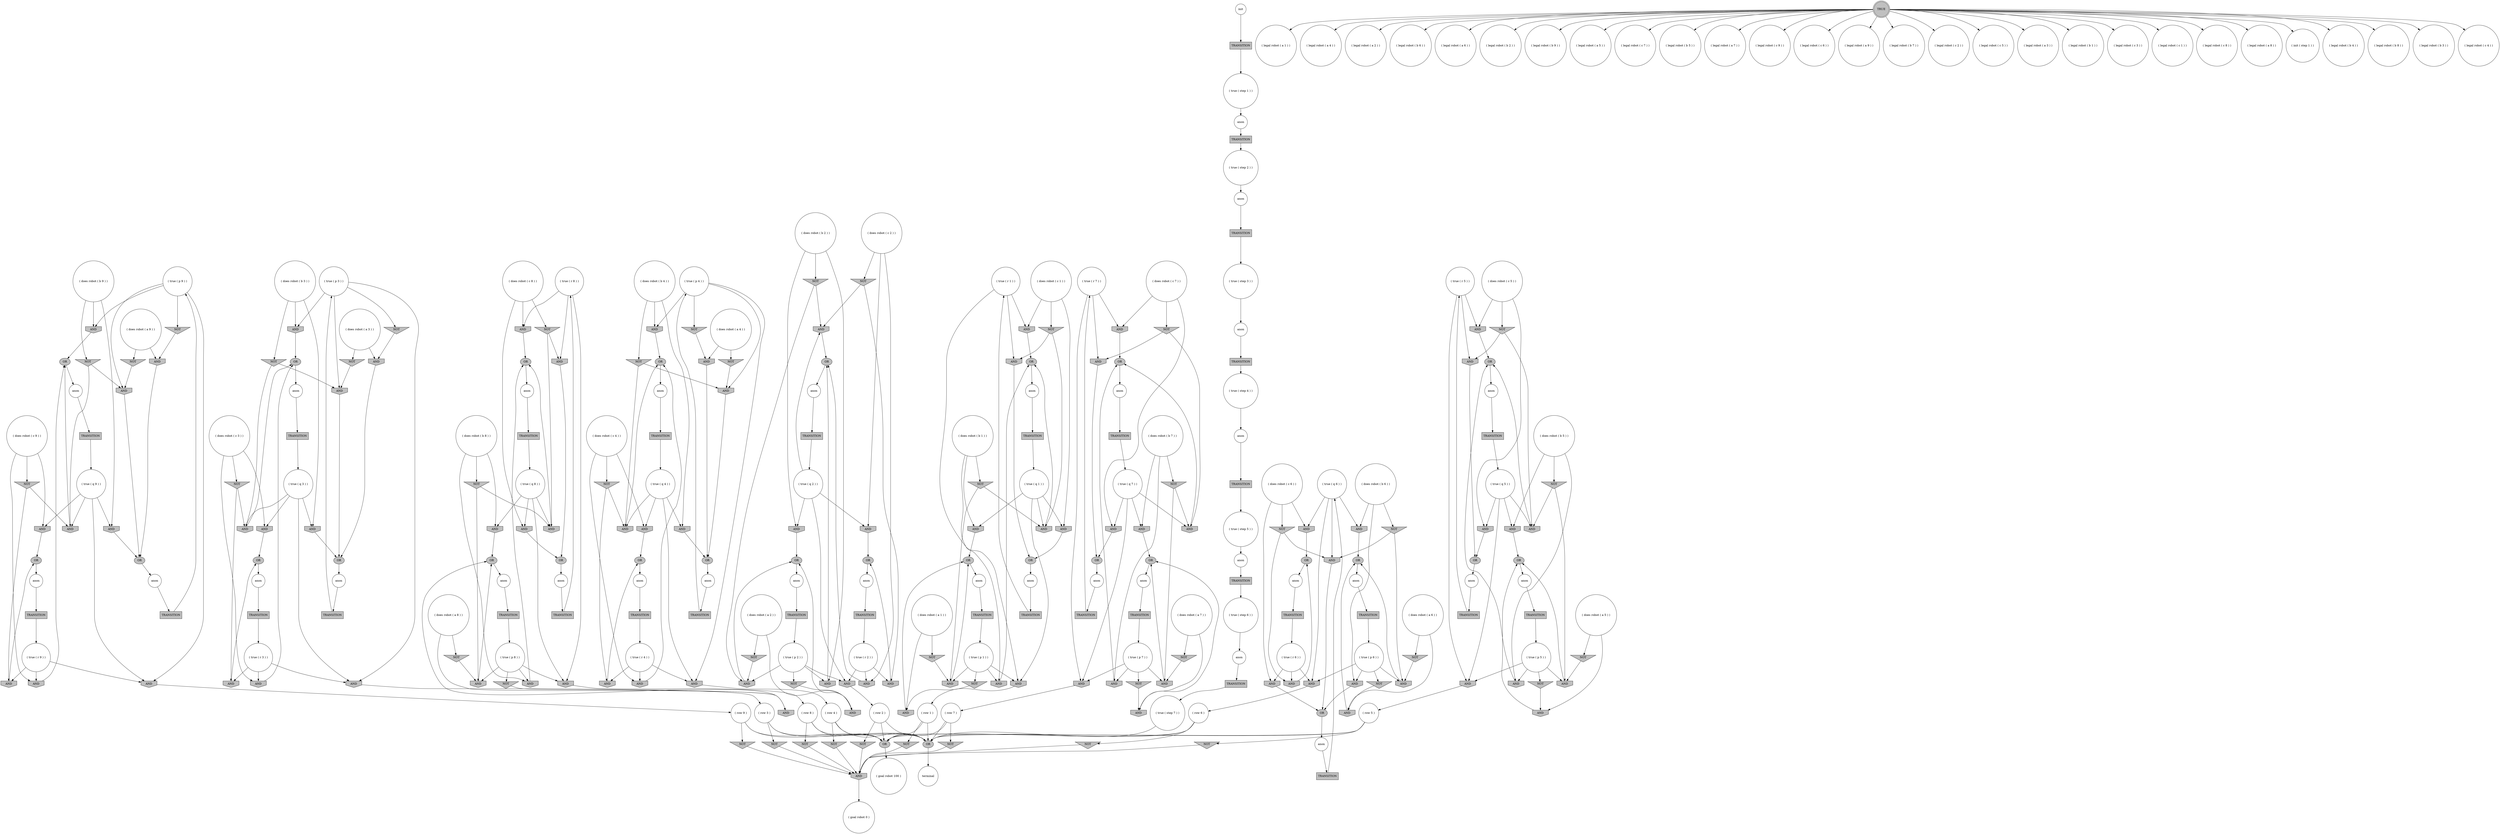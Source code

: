 digraph propNet
{
	"@62a23d38"[shape=invtriangle, style= filled, fillcolor=grey, label="NOT"]; "@62a23d38"->"@9615a1f"; "@62a23d38"->"@36db4bcf"; 
	"@3520e750"[shape=invhouse, style= filled, fillcolor=grey, label="AND"]; "@3520e750"->"@6d9dd520"; 
	"@b412c18"[shape=invtriangle, style= filled, fillcolor=grey, label="NOT"]; "@b412c18"->"@2eced18"; "@b412c18"->"@63b5e16d"; 
	"@24c98b07"[shape=circle, style= filled, fillcolor=white, label="( does robot ( a 1 ) )"]; "@24c98b07"->"@4a6a00ca"; "@24c98b07"->"@69066caf"; 
	"@69066caf"[shape=invhouse, style= filled, fillcolor=grey, label="AND"]; "@69066caf"->"@54fe0ce1"; 
	"@c971d55"[shape=circle, style= filled, fillcolor=white, label="( row 6 )"]; "@c971d55"->"@77a477b7"; "@c971d55"->"@17cb0a16"; "@c971d55"->"@4aa0b07b"; 
	"@3c9076d"[shape=circle, style= filled, fillcolor=white, label="( row 2 )"]; "@3c9076d"->"@7f21c5df"; "@3c9076d"->"@77a477b7"; "@3c9076d"->"@4aa0b07b"; 
	"@592fa617"[shape=invtriangle, style= filled, fillcolor=grey, label="NOT"]; "@592fa617"->"@47415dbf"; "@592fa617"->"@63dd8136"; 
	"@76a40575"[shape=box, style= filled, fillcolor=grey, label="TRANSITION"]; "@76a40575"->"@3a6d8d73"; 
	"@63dd8136"[shape=invhouse, style= filled, fillcolor=grey, label="AND"]; "@63dd8136"->"@15128ee5"; 
	"@124ef122"[shape=circle, style= filled, fillcolor=white, label="( does robot ( a 6 ) )"]; "@124ef122"->"@754340bb"; "@124ef122"->"@22a7fdef"; 
	"@5c3eeab3"[shape=invhouse, style= filled, fillcolor=grey, label="AND"]; "@5c3eeab3"->"@327800e9"; 
	"@154ab8e4"[shape=circle, style= filled, fillcolor=white, label="( true ( step 7 ) )"]; "@154ab8e4"->"@4aa0b07b"; 
	"@2f327c02"[shape=ellipse, style= filled, fillcolor=grey, label="OR"]; "@2f327c02"->"@1b6b7f83"; 
	"@4263f6ea"[shape=circle, style= filled, fillcolor=white, label="( true ( r 8 ) )"]; "@4263f6ea"->"@13bc6ed3"; "@4263f6ea"->"@2e807f85"; "@4263f6ea"->"@6bc839a"; 
	"@5636bc0a"[shape=circle, style= filled, fillcolor=white, label="anon"]; "@5636bc0a"->"@5f0ee5b8"; 
	"@5fbd7d0e"[shape=circle, style= filled, fillcolor=white, label="anon"]; "@5fbd7d0e"->"@4b0bc3c9"; 
	"@2013b9fb"[shape=invhouse, style= filled, fillcolor=grey, label="AND"]; "@2013b9fb"->"@2f327c02"; 
	"@6411c21b"[shape=invtriangle, style= filled, fillcolor=grey, label="NOT"]; "@6411c21b"->"@49deadf0"; "@6411c21b"->"@3dffb2eb"; 
	"@33d232d1"[shape=circle, style= filled, fillcolor=white, label="( legal robot ( a 1 ) )"]; 
	"@64fb7efa"[shape=box, style= filled, fillcolor=grey, label="TRANSITION"]; "@64fb7efa"->"@487f6155"; 
	"@64fde8da"[shape=circle, style= filled, fillcolor=white, label="( legal robot ( a 4 ) )"]; 
	"@2aa96fd2"[shape=invtriangle, style= filled, fillcolor=grey, label="NOT"]; "@2aa96fd2"->"@59ec59df"; 
	"@1e82b865"[shape=invhouse, style= filled, fillcolor=grey, label="AND"]; "@1e82b865"->"@7ecdc97b"; 
	"@7162e79c"[shape=box, style= filled, fillcolor=grey, label="TRANSITION"]; "@7162e79c"->"@5736ab79"; 
	"@17609872"[shape=ellipse, style= filled, fillcolor=grey, label="OR"]; "@17609872"->"@46b8705b"; 
	"@3761f888"[shape=circle, style= filled, fillcolor=white, label="( true ( q 8 ) )"]; "@3761f888"->"@53c7378f"; "@3761f888"->"@2e807f85"; "@3761f888"->"@47ca3f82"; "@3761f888"->"@334021a9"; 
	"@22cf71b7"[shape=box, style= filled, fillcolor=grey, label="TRANSITION"]; "@22cf71b7"->"@def577d"; 
	"@3953c9c7"[shape=ellipse, style= filled, fillcolor=grey, label="OR"]; "@3953c9c7"->"@2be44538"; 
	"@2d8eef25"[shape=invhouse, style= filled, fillcolor=grey, label="AND"]; "@2d8eef25"->"@16fdf48d"; 
	"@62bc184"[shape=invhouse, style= filled, fillcolor=grey, label="AND"]; "@62bc184"->"@c971d55"; 
	"@1483ce25"[shape=invtriangle, style= filled, fillcolor=grey, label="NOT"]; "@1483ce25"->"@5952e9a8"; 
	"@7ecdc97b"[shape=ellipse, style= filled, fillcolor=grey, label="OR"]; "@7ecdc97b"->"@7866eb46"; 
	"@29d22104"[shape=circle, style= filled, fillcolor=white, label="( true ( p 4 ) )"]; "@29d22104"->"@5952e9a8"; "@29d22104"->"@784be29"; "@29d22104"->"@7d2f117"; "@29d22104"->"@6c10a234"; 
	"@44581ea2"[shape=invtriangle, style= filled, fillcolor=grey, label="NOT"]; "@44581ea2"->"@754340bb"; 
	"@1cb52598"[shape=circle, style= filled, fillcolor=white, label="( does robot ( c 6 ) )"]; "@1cb52598"->"@38b72ce1"; "@1cb52598"->"@390ede48"; "@1cb52598"->"@777d57d6"; 
	"@5dcba031"[shape=box, style= filled, fillcolor=grey, label="TRANSITION"]; "@5dcba031"->"@154ab8e4"; 
	"@53c7378f"[shape=invhouse, style= filled, fillcolor=grey, label="AND"]; "@53c7378f"->"@7f0b8d03"; 
	"@3cba8af9"[shape=invhouse, style= filled, fillcolor=grey, label="AND"]; "@3cba8af9"->"@6deea96c"; 
	"@513e86ec"[shape=invhouse, style= filled, fillcolor=grey, label="AND"]; "@513e86ec"->"@71591b4d"; 
	"@77a477b7"[shape=ellipse, style= filled, fillcolor=grey, label="OR"]; "@77a477b7"->"@4eafccbe"; 
	"@12da89a7"[shape=invhouse, style= filled, fillcolor=grey, label="AND"]; "@12da89a7"->"@47516490"; 
	"@7451b0af"[shape=box, style= filled, fillcolor=grey, label="TRANSITION"]; "@7451b0af"->"@5b8767ad"; 
	"@2313b44d"[shape=circle, style= filled, fillcolor=white, label="( does robot ( b 2 ) )"]; "@2313b44d"->"@62a23d38"; "@2313b44d"->"@2eb481ba"; "@2313b44d"->"@59243f75"; 
	"@3a67ad79"[shape=circle, style= filled, fillcolor=white, label="( legal robot ( a 2 ) )"]; 
	"@27e6ac83"[shape=circle, style= filled, fillcolor=white, label="( does robot ( b 7 ) )"]; "@27e6ac83"->"@6db0d235"; "@27e6ac83"->"@233aa44"; "@27e6ac83"->"@1947e0ec"; 
	"@2eced18"[shape=invhouse, style= filled, fillcolor=grey, label="AND"]; "@2eced18"->"@2198a037"; 
	"@327800e9"[shape=circle, style= filled, fillcolor=white, label="( row 9 )"]; "@327800e9"->"@1d96c0a0"; "@327800e9"->"@77a477b7"; "@327800e9"->"@4aa0b07b"; 
	"@1c571cc4"[shape=invhouse, style= filled, fillcolor=grey, label="AND"]; "@1c571cc4"->"@7f0b8d03"; 
	"@2eb481ba"[shape=invhouse, style= filled, fillcolor=grey, label="AND"]; "@2eb481ba"->"@3953c9c7"; 
	"@7de534cb"[shape=ellipse, style= filled, fillcolor=grey, label="OR"]; "@7de534cb"->"@52ed3bff"; 
	"@17cb0a16"[shape=invtriangle, style= filled, fillcolor=grey, label="NOT"]; "@17cb0a16"->"@1440578d"; 
	"@2a11890d"[shape=circle, style= filled, fillcolor=white, label="( does robot ( a 7 ) )"]; "@2a11890d"->"@3a18cecd"; "@2a11890d"->"@2144c5bb"; 
	"@1043fb68"[shape=box, style= filled, fillcolor=grey, label="TRANSITION"]; "@1043fb68"->"@6f77e5d4"; 
	"@30c3bb57"[shape=box, style= filled, fillcolor=grey, label="TRANSITION"]; "@30c3bb57"->"@6c68bcef"; 
	"@3a33a6b8"[shape=circle, style= filled, fillcolor=white, label="( does robot ( b 4 ) )"]; "@3a33a6b8"->"@7d2f117"; "@3a33a6b8"->"@150697e2"; "@3a33a6b8"->"@1667e92a"; 
	"@2e29d50d"[shape=circle, style= filled, fillcolor=white, label="( legal robot ( b 6 ) )"]; 
	"@39e2ee3f"[shape=circle, style= filled, fillcolor=white, label="( true ( r 1 ) )"]; "@39e2ee3f"->"@63b5e16d"; "@39e2ee3f"->"@44585f2a"; "@39e2ee3f"->"@76c27ba"; 
	"@7694837a"[shape=box, style= filled, fillcolor=grey, label="TRANSITION"]; "@7694837a"->"@51430296"; 
	"@4b0bc3c9"[shape=box, style= filled, fillcolor=grey, label="TRANSITION"]; "@4b0bc3c9"->"@1471cb25"; 
	"@5ac2480b"[shape=circle, style= filled, fillcolor=white, label="( true ( p 2 ) )"]; "@5ac2480b"->"@2e4f7bc2"; "@5ac2480b"->"@36db4bcf"; "@5ac2480b"->"@2aa96fd2"; "@5ac2480b"->"@59243f75"; 
	"@28154ec5"[shape=invtriangle, style= filled, fillcolor=grey, label="NOT"]; "@28154ec5"->"@ee67c12"; 
	"@10be6858"[shape=invhouse, style= filled, fillcolor=grey, label="AND"]; "@10be6858"->"@7de534cb"; 
	"@6a5c2445"[shape=circle, style= filled, fillcolor=white, label="anon"]; "@6a5c2445"->"@3918d722"; 
	"@3c0f3387"[shape=circle, style= filled, fillcolor=white, label="( does robot ( c 8 ) )"]; "@3c0f3387"->"@13bc6ed3"; "@3c0f3387"->"@334021a9"; "@3c0f3387"->"@a0002df"; 
	"@5b941dc9"[shape=circle, style= filled, fillcolor=white, label="( does robot ( c 4 ) )"]; "@5b941dc9"->"@47004b78"; "@5b941dc9"->"@6a998c1"; "@5b941dc9"->"@592fa617"; 
	"@1658fe12"[shape=ellipse, style= filled, fillcolor=grey, label="OR"]; "@1658fe12"->"@2c905b34"; 
	"@1e384de"[shape=invhouse, style= filled, fillcolor=grey, label="AND"]; "@1e384de"->"@64a06824"; 
	"@14681070"[shape=circle, style= filled, fillcolor=white, label="anon"]; "@14681070"->"@5dcba031"; 
	"@40ac8360"[shape=circle, style= filled, fillcolor=white, label="anon"]; "@40ac8360"->"@22cf71b7"; 
	"@64a06824"[shape=ellipse, style= filled, fillcolor=grey, label="OR"]; "@64a06824"->"@5f154718"; 
	"@665ce0fe"[shape=box, style= filled, fillcolor=grey, label="TRANSITION"]; "@665ce0fe"->"@7f23663b"; 
	"@6fd7bd04"[shape=invtriangle, style= filled, fillcolor=grey, label="NOT"]; "@6fd7bd04"->"@3cba8af9"; "@6fd7bd04"->"@9615a1f"; 
	"@7559f3f0"[shape=invhouse, style= filled, fillcolor=grey, label="AND"]; "@7559f3f0"->"@54fe0ce1"; 
	"@7ac260c5"[shape=circle, style= filled, fillcolor=white, label="anon"]; "@7ac260c5"->"@6132b73b"; 
	"@366412da"[shape=circle, style= filled, fillcolor=white, label="( does robot ( c 7 ) )"]; "@366412da"->"@1c7ab89d"; "@366412da"->"@6411c21b"; "@366412da"->"@1e82b865"; 
	"@2d0651eb"[shape=circle, style= filled, fillcolor=white, label="( legal robot ( a 6 ) )"]; 
	"@40f186b8"[shape=circle, style= filled, fillcolor=white, label="init"]; "@40f186b8"->"@30c3bb57"; 
	"@2ce1b3b3"[shape=ellipse, style= filled, fillcolor=grey, label="OR"]; "@2ce1b3b3"->"@15dcc3ca"; 
	"@5952e9a8"[shape=invhouse, style= filled, fillcolor=grey, label="AND"]; "@5952e9a8"->"@177c760b"; 
	"@63b5e16d"[shape=invhouse, style= filled, fillcolor=grey, label="AND"]; "@63b5e16d"->"@6b87d20c"; 
	"@7fa0d111"[shape=circle, style= filled, fillcolor=white, label="anon"]; "@7fa0d111"->"@7162e79c"; 
	"@5b8767ad"[shape=circle, style= filled, fillcolor=white, label="( true ( p 5 ) )"]; "@5b8767ad"->"@3520e750"; "@5b8767ad"->"@6a5a7ff7"; "@5b8767ad"->"@513e86ec"; "@5b8767ad"->"@28154ec5"; 
	"@4f57011e"[shape=circle, style= filled, fillcolor=white, label="anon"]; "@4f57011e"->"@3a2c4ede"; 
	"@46b8705b"[shape=circle, style= filled, fillcolor=white, label="anon"]; "@46b8705b"->"@5bb77832"; 
	"@20e5f01b"[shape=circle, style= filled, fillcolor=white, label="( legal robot ( b 2 ) )"]; 
	"@245f4ae"[shape=invtriangle, style= filled, fillcolor=grey, label="NOT"]; "@245f4ae"->"@1440578d"; 
	"@4513098"[shape=ellipse, style= filled, fillcolor=grey, label="OR"]; "@4513098"->"@6e4d4d5e"; 
	"@5c6a9e79"[shape=invhouse, style= filled, fillcolor=grey, label="AND"]; "@5c6a9e79"->"@17609872"; 
	"@29e07d3e"[shape=invtriangle, style= filled, fillcolor=grey, label="NOT"]; "@29e07d3e"->"@513e86ec"; 
	"@489bb457"[shape=box, style= filled, fillcolor=grey, label="TRANSITION"]; "@489bb457"->"@39fc0f04"; 
	"@47004b78"[shape=invhouse, style= filled, fillcolor=grey, label="AND"]; "@47004b78"->"@15128ee5"; 
	"@2ac510e3"[shape=circle, style= filled, fillcolor=white, label="( does robot ( c 2 ) )"]; "@2ac510e3"->"@8071a97"; "@2ac510e3"->"@2f63e9a1"; "@2ac510e3"->"@6fd7bd04"; 
	"@6a5a7ff7"[shape=invhouse, style= filled, fillcolor=grey, label="AND"]; "@6a5a7ff7"->"@17609872"; 
	"@1f26ecd2"[shape=box, style= filled, fillcolor=grey, label="TRANSITION"]; "@1f26ecd2"->"@717e5fde"; 
	"@2f63e9a1"[shape=invhouse, style= filled, fillcolor=grey, label="AND"]; "@2f63e9a1"->"@6deea96c"; 
	"@670b5064"[shape=invtriangle, style= filled, fillcolor=grey, label="NOT"]; "@670b5064"->"@1440578d"; 
	"@47516490"[shape=ellipse, style= filled, fillcolor=grey, label="OR"]; "@47516490"->"@30a14e84"; 
	"@672d34a6"[shape=invtriangle, style= filled, fillcolor=grey, label="NOT"]; "@672d34a6"->"@48dbb335"; "@672d34a6"->"@10be6858"; 
	"@7b220575"[shape=box, style= filled, fillcolor=grey, label="TRANSITION"]; "@7b220575"->"@12720f6c"; 
	"@5e970110"[shape=circle, style= filled, fillcolor=white, label="( legal robot ( b 9 ) )"]; 
	"@6d4e5d57"[shape=circle, style= filled, fillcolor=white, label="( legal robot ( a 5 ) )"]; 
	"@6d9dd520"[shape=circle, style= filled, fillcolor=white, label="( row 5 )"]; "@6d9dd520"->"@670b5064"; "@6d9dd520"->"@77a477b7"; "@6d9dd520"->"@4aa0b07b"; 
	"@77f2fbff"[shape=invhouse, style= filled, fillcolor=grey, label="AND"]; "@77f2fbff"->"@6b87d20c"; 
	"@24348ab2"[shape=invtriangle, style= filled, fillcolor=grey, label="NOT"]; "@24348ab2"->"@294b84ad"; "@24348ab2"->"@757dbeaf"; 
	"@3d949a87"[shape=circle, style= filled, fillcolor=white, label="( does robot ( b 9 ) )"]; "@3d949a87"->"@5e9de959"; "@3d949a87"->"@672d34a6"; "@3d949a87"->"@119fdafc"; 
	"@35612600"[shape=circle, style= filled, fillcolor=white, label="( does robot ( c 5 ) )"]; "@35612600"->"@7d05e560"; "@35612600"->"@55fe910c"; "@35612600"->"@528f2588"; 
	"@275cea3"[shape=circle, style= filled, fillcolor=white, label="anon"]; "@275cea3"->"@665ce0fe"; 
	"@55fe910c"[shape=invhouse, style= filled, fillcolor=grey, label="AND"]; "@55fe910c"->"@17609872"; 
	"@ee67c12"[shape=invhouse, style= filled, fillcolor=grey, label="AND"]; "@ee67c12"->"@71591b4d"; 
	"@517c804b"[shape=circle, style= filled, fillcolor=white, label="( legal robot ( c 7 ) )"]; 
	"@1d286180"[shape=circle, style= filled, fillcolor=white, label="( does robot ( a 8 ) )"]; "@1d286180"->"@56bf1a4a"; "@1d286180"->"@3c635421"; 
	"@3a2c4ede"[shape=box, style= filled, fillcolor=grey, label="TRANSITION"]; "@3a2c4ede"->"@183d1102"; 
	"@686baa51"[shape=circle, style= filled, fillcolor=white, label="( true ( q 4 ) )"]; "@686baa51"->"@6a998c1"; "@686baa51"->"@784be29"; "@686baa51"->"@63dd8136"; "@686baa51"->"@1667e92a"; 
	"@3236d036"[shape=circle, style= filled, fillcolor=white, label="( legal robot ( b 5 ) )"]; 
	"@33e92e10"[shape=circle, style= filled, fillcolor=white, label="( true ( q 5 ) )"]; "@33e92e10"->"@3520e750"; "@33e92e10"->"@528f2588"; "@33e92e10"->"@74f2ff9b"; "@33e92e10"->"@5c6a9e79"; 
	"@69e4fede"[shape=box, style= filled, fillcolor=grey, label="TRANSITION"]; "@69e4fede"->"@5ac2480b"; 
	"@1092d6d2"[shape=invtriangle, style= filled, fillcolor=grey, label="NOT"]; "@1092d6d2"->"@431067af"; "@1092d6d2"->"@18557d7e"; 
	"@603d2b3"[shape=circle, style= filled, fillcolor=white, label="anon"]; "@603d2b3"->"@7b220575"; 
	"@54fe0ce1"[shape=ellipse, style= filled, fillcolor=grey, label="OR"]; "@54fe0ce1"->"@72ffb35e"; 
	"@16fdf48d"[shape=ellipse, style= filled, fillcolor=grey, label="OR"]; "@16fdf48d"->"@7ac260c5"; 
	"@6486b4d5"[shape=invtriangle, style= filled, fillcolor=grey, label="NOT"]; "@6486b4d5"->"@47ca3f82"; "@6486b4d5"->"@1c571cc4"; 
	"@51430296"[shape=circle, style= filled, fillcolor=white, label="( true ( p 9 ) )"]; "@51430296"->"@5e9de959"; "@51430296"->"@10be6858"; "@51430296"->"@78db81f3"; "@51430296"->"@5c3eeab3"; 
	"@6deea96c"[shape=ellipse, style= filled, fillcolor=grey, label="OR"]; "@6deea96c"->"@4fb529d6"; 
	"@37f2ae62"[shape=invtriangle, style= filled, fillcolor=grey, label="NOT"]; "@37f2ae62"->"@1440578d"; 
	"@177c760b"[shape=ellipse, style= filled, fillcolor=grey, label="OR"]; "@177c760b"->"@6c29d838"; 
	"@1471cb25"[shape=circle, style= filled, fillcolor=white, label="( true ( r 4 ) )"]; "@1471cb25"->"@47004b78"; "@1471cb25"->"@784be29"; "@1471cb25"->"@47415dbf"; 
	"@4fb529d6"[shape=circle, style= filled, fillcolor=white, label="anon"]; "@4fb529d6"->"@ecfeb11"; 
	"@5502abdb"[shape=invtriangle, style= filled, fillcolor=grey, label="NOT"]; "@5502abdb"->"@2260e277"; 
	"@59c27402"[shape=circle, style= filled, fillcolor=white, label="( legal robot ( a 7 ) )"]; 
	"@4ecac02f"[shape=circle, style= filled, fillcolor=white, label="( true ( step 6 ) )"]; "@4ecac02f"->"@14681070"; 
	"@64afb650"[shape=circle, style= filled, fillcolor=white, label="( legal robot ( c 9 ) )"]; 
	"@76c27ba"[shape=invhouse, style= filled, fillcolor=grey, label="AND"]; "@76c27ba"->"@5a20d10a"; 
	"@1947e0ec"[shape=invtriangle, style= filled, fillcolor=grey, label="NOT"]; "@1947e0ec"->"@32b11287"; "@1947e0ec"->"@3dffb2eb"; 
	"@490eb6ae"[shape=box, style= filled, fillcolor=grey, label="TRANSITION"]; "@490eb6ae"->"@686baa51"; 
	"@3b4d82e1"[shape=box, style= filled, fillcolor=grey, label="TRANSITION"]; "@3b4d82e1"->"@3e2ad6a0"; 
	"@38093b59"[shape=invhouse, style= filled, fillcolor=grey, label="AND"]; "@38093b59"->"@177c760b"; 
	"@754340bb"[shape=invhouse, style= filled, fillcolor=grey, label="AND"]; "@754340bb"->"@2f327c02"; 
	"@dd41677"[shape=box, style= filled, fillcolor=grey, label="TRANSITION"]; "@dd41677"->"@40442b95"; 
	"@110f965e"[shape=circle, style= filled, fillcolor=white, label="anon"]; "@110f965e"->"@7451b0af"; 
	"@63822112"[shape=box, style= filled, fillcolor=grey, label="TRANSITION"]; "@63822112"->"@c0dd841"; 
	"@6e4d4d5e"[shape=circle, style= filled, fillcolor=white, label="anon"]; "@6e4d4d5e"->"@dd41677"; 
	"@1978b0f9"[shape=circle, style= filled, fillcolor=white, label="anon"]; "@1978b0f9"->"@a62812d"; 
	"@528f2588"[shape=invhouse, style= filled, fillcolor=grey, label="AND"]; "@528f2588"->"@7f546c85"; 
	"@4eafccbe"[shape=circle, style= filled, fillcolor=white, label="( goal robot 100 )"]; 
	"@15128ee5"[shape=ellipse, style= filled, fillcolor=grey, label="OR"]; "@15128ee5"->"@75636731"; 
	"@3a6646fc"[shape=invtriangle, style= filled, fillcolor=grey, label="NOT"]; "@3a6646fc"->"@10be6858"; 
	"@def577d"[shape=circle, style= filled, fillcolor=white, label="( true ( p 7 ) )"]; "@def577d"->"@53281264"; "@def577d"->"@32b11287"; "@def577d"->"@1df0a2a0"; "@def577d"->"@233aa44"; 
	"@7866eb46"[shape=circle, style= filled, fillcolor=white, label="anon"]; "@7866eb46"->"@76a40575"; 
	"@44cae5b8"[shape=circle, style= filled, fillcolor=white, label="( legal robot ( c 6 ) )"]; 
	"@2c905b34"[shape=circle, style= filled, fillcolor=white, label="anon"]; "@2c905b34"->"@1043fb68"; 
	"@3ddb8962"[shape=circle, style= filled, fillcolor=white, label="( does robot ( a 5 ) )"]; "@3ddb8962"->"@ee67c12"; "@3ddb8962"->"@29e07d3e"; 
	"@233aa44"[shape=invhouse, style= filled, fillcolor=grey, label="AND"]; "@233aa44"->"@50ba0dfc"; 
	"@79ec3264"[shape=circle, style= filled, fillcolor=white, label="( legal robot ( a 9 ) )"]; 
	"@6b87d20c"[shape=ellipse, style= filled, fillcolor=grey, label="OR"]; "@6b87d20c"->"@21ef48fb"; 
	"@3a6d8d73"[shape=circle, style= filled, fillcolor=white, label="( true ( r 7 ) )"]; "@3a6d8d73"->"@53281264"; "@3a6d8d73"->"@1c7ab89d"; "@3a6d8d73"->"@49deadf0"; 
	"@42bfccfc"[shape=invhouse, style= filled, fillcolor=grey, label="AND"]; "@42bfccfc"->"@76d88aa2"; 
	"@3c626028"[shape=circle, style= filled, fillcolor=white, label="( legal robot ( b 7 ) )"]; 
	"@213526b0"[shape=circle, style= filled, fillcolor=white, label="( does robot ( b 3 ) )"]; "@213526b0"->"@1ca53e68"; "@213526b0"->"@256e588e"; "@213526b0"->"@287efdd8"; 
	"@7bc2f501"[shape=invtriangle, style= filled, fillcolor=grey, label="NOT"]; "@7bc2f501"->"@3c635421"; 
	"@4bea71d4"[shape=circle, style= filled, fillcolor=white, label="( legal robot ( c 2 ) )"]; 
	"@256e588e"[shape=invhouse, style= filled, fillcolor=grey, label="AND"]; "@256e588e"->"@47516490"; 
	"@138ba593"[shape=circle, style= filled, fillcolor=white, label="( true ( p 1 ) )"]; "@138ba593"->"@4c76ec2d"; "@138ba593"->"@79f5910e"; "@138ba593"->"@7559f3f0"; "@138ba593"->"@76c27ba"; 
	"@7f546c85"[shape=ellipse, style= filled, fillcolor=grey, label="OR"]; "@7f546c85"->"@7fa0d111"; 
	"@2b3e8c1c"[shape=circle, style= filled, fillcolor=white, label="anon"]; "@2b3e8c1c"->"@1f26ecd2"; 
	"@6fefa3e7"[shape=circle, style= filled, fillcolor=white, label="( does robot ( c 9 ) )"]; "@6fefa3e7"->"@3b280492"; "@6fefa3e7"->"@2cdb03a1"; "@6fefa3e7"->"@5df1cc1a"; 
	"@32edeea8"[shape=box, style= filled, fillcolor=grey, label="TRANSITION"]; "@32edeea8"->"@4263f6ea"; 
	"@510bfe2c"[shape=ellipse, style= filled, fillcolor=grey, label="OR"]; "@510bfe2c"->"@6a5c2445"; 
	"@6e677ea2"[shape=circle, style= filled, fillcolor=white, label="( does robot ( a 3 ) )"]; "@6e677ea2"->"@360c7f06"; "@6e677ea2"->"@5502abdb"; 
	"@2ce07e6b"[shape=ellipse, style= filled, fillcolor=grey, label="OR"]; "@2ce07e6b"->"@468bb9d1"; 
	"@8071a97"[shape=invhouse, style= filled, fillcolor=grey, label="AND"]; "@8071a97"->"@2ce1b3b3"; 
	"@6a998c1"[shape=invhouse, style= filled, fillcolor=grey, label="AND"]; "@6a998c1"->"@6f5f6479"; 
	"@2c006d98"[shape=circle, style= filled, fillcolor=white, label="( does robot ( a 2 ) )"]; "@2c006d98"->"@3e2de41d"; "@2c006d98"->"@59ec59df"; 
	"@3a18cecd"[shape=invtriangle, style= filled, fillcolor=grey, label="NOT"]; "@3a18cecd"->"@32b11287"; 
	"@6f51b1b7"[shape=invtriangle, style= filled, fillcolor=grey, label="NOT"]; "@6f51b1b7"->"@513e86ec"; "@6f51b1b7"->"@5c6a9e79"; 
	"@3dffb2eb"[shape=invhouse, style= filled, fillcolor=grey, label="AND"]; "@3dffb2eb"->"@50ba0dfc"; 
	"@3e2ad6a0"[shape=circle, style= filled, fillcolor=white, label="( true ( p 6 ) )"]; "@3e2ad6a0"->"@431067af"; "@3e2ad6a0"->"@62bc184"; "@3e2ad6a0"->"@44581ea2"; "@3e2ad6a0"->"@42bfccfc"; 
	"@66ec44cb"[shape=circle, style= filled, fillcolor=white, label="anon"]; "@66ec44cb"->"@5f2e712f"; 
	"@e1641c0"[shape=invhouse, style= filled, fillcolor=grey, label="AND"]; "@e1641c0"->"@7f546c85"; 
	"@6db0d235"[shape=invhouse, style= filled, fillcolor=grey, label="AND"]; "@6db0d235"->"@590a8143"; 
	"@72ffb35e"[shape=circle, style= filled, fillcolor=white, label="anon"]; "@72ffb35e"->"@6a3449a8"; 
	"@218c2661"[shape=circle, style= filled, fillcolor=white, label="( row 4 )"]; "@218c2661"->"@77a477b7"; "@218c2661"->"@4aa0b07b"; "@218c2661"->"@3ec2ccac"; 
	"@6bd46c20"[shape=circle, style= filled, fillcolor=white, label="anon"]; "@6bd46c20"->"@3485def8"; 
	"@4aa0b07b"[shape=ellipse, style= filled, fillcolor=grey, label="OR"]; "@4aa0b07b"->"@7ba28183"; 
	"@263c8db9"[shape=circle, style= filled, fillcolor=white, label="( legal robot ( c 5 ) )"]; 
	"@5736ab79"[shape=circle, style= filled, fillcolor=white, label="( true ( r 5 ) )"]; "@5736ab79"->"@3520e750"; "@5736ab79"->"@e1641c0"; "@5736ab79"->"@55fe910c"; 
	"@115d533d"[shape=ellipse, style= filled, fillcolor=grey, label="OR"]; "@115d533d"->"@603d2b3"; 
	"@36db4bcf"[shape=invhouse, style= filled, fillcolor=grey, label="AND"]; "@36db4bcf"->"@3953c9c7"; 
	"@8e3cf25"[shape=circle, style= filled, fillcolor=white, label="( does robot ( c 3 ) )"]; "@8e3cf25"->"@c324b85"; "@8e3cf25"->"@24348ab2"; "@8e3cf25"->"@12da89a7"; 
	"@69d1964d"[shape=invhouse, style= filled, fillcolor=grey, label="AND"]; "@69d1964d"->"@54fe0ce1"; 
	"@1e081c5"[shape=circle, style= filled, fillcolor=white, label="( legal robot ( a 3 ) )"]; 
	"@38b72ce1"[shape=invtriangle, style= filled, fillcolor=grey, label="NOT"]; "@38b72ce1"->"@1e384de"; "@38b72ce1"->"@18557d7e"; 
	"@590a8143"[shape=ellipse, style= filled, fillcolor=grey, label="OR"]; "@590a8143"->"@40ac8360"; 
	"@431067af"[shape=invhouse, style= filled, fillcolor=grey, label="AND"]; "@431067af"->"@2f327c02"; 
	"@2e807f85"[shape=invhouse, style= filled, fillcolor=grey, label="AND"]; "@2e807f85"->"@71b456f"; 
	"@447bd86d"[shape=circle, style= filled, fillcolor=white, label="( true ( step 2 ) )"]; "@447bd86d"->"@49aa95c"; 
	"@7f0b8d03"[shape=ellipse, style= filled, fillcolor=grey, label="OR"]; "@7f0b8d03"->"@4f57011e"; 
	"@5bb77832"[shape=box, style= filled, fillcolor=grey, label="TRANSITION"]; "@5bb77832"->"@33e92e10"; 
	"@a0002df"[shape=invtriangle, style= filled, fillcolor=grey, label="NOT"]; "@a0002df"->"@47ca3f82"; "@a0002df"->"@6bc839a"; 
	"@3ec2ccac"[shape=invtriangle, style= filled, fillcolor=grey, label="NOT"]; "@3ec2ccac"->"@1440578d"; 
	"@757dbeaf"[shape=invhouse, style= filled, fillcolor=grey, label="AND"]; "@757dbeaf"->"@115d533d"; 
	"@2a3714c9"[shape=doublecircle, style= filled, fillcolor=grey, label="TRUE"]; "@2a3714c9"->"@2c9fa2fb"; "@2a3714c9"->"@6b38dba"; "@2a3714c9"->"@5e970110"; "@2a3714c9"->"@263c8db9"; "@2a3714c9"->"@635adc6"; "@2a3714c9"->"@6d4e5d57"; "@2a3714c9"->"@2e29d50d"; "@2a3714c9"->"@1e081c5"; "@2a3714c9"->"@2e23a559"; "@2a3714c9"->"@44cae5b8"; "@2a3714c9"->"@517c804b"; "@2a3714c9"->"@33d232d1"; "@2a3714c9"->"@79ec3264"; "@2a3714c9"->"@6cae00e3"; "@2a3714c9"->"@64fde8da"; "@2a3714c9"->"@3c626028"; "@2a3714c9"->"@3236d036"; "@2a3714c9"->"@761db1c5"; "@2a3714c9"->"@4bea71d4"; "@2a3714c9"->"@2d0651eb"; "@2a3714c9"->"@bc6f1f4"; "@2a3714c9"->"@248523a0"; "@2a3714c9"->"@57f68d7c"; "@2a3714c9"->"@20e5f01b"; "@2a3714c9"->"@59c27402"; "@2a3714c9"->"@cd73c3c"; "@2a3714c9"->"@64afb650"; "@2a3714c9"->"@3a67ad79"; 
	"@5a20d10a"[shape=circle, style= filled, fillcolor=white, label="( row 1 )"]; "@5a20d10a"->"@77a477b7"; "@5a20d10a"->"@4aa0b07b"; "@5a20d10a"->"@782bbb7b"; 
	"@52ed3bff"[shape=circle, style= filled, fillcolor=white, label="anon"]; "@52ed3bff"->"@7694837a"; 
	"@4c76ec2d"[shape=invhouse, style= filled, fillcolor=grey, label="AND"]; "@4c76ec2d"->"@2198a037"; 
	"@6f5f6479"[shape=ellipse, style= filled, fillcolor=grey, label="OR"]; "@6f5f6479"->"@5fbd7d0e"; 
	"@2b0a141e"[shape=circle, style= filled, fillcolor=white, label="( row 3 )"]; "@2b0a141e"->"@77a477b7"; "@2b0a141e"->"@245f4ae"; "@2b0a141e"->"@4aa0b07b"; 
	"@59ec59df"[shape=invhouse, style= filled, fillcolor=grey, label="AND"]; "@59ec59df"->"@3953c9c7"; 
	"@6f77e5d4"[shape=circle, style= filled, fillcolor=white, label="( true ( p 3 ) )"]; "@6f77e5d4"->"@77ec3adc"; "@6f77e5d4"->"@2260e277"; "@6f77e5d4"->"@256e588e"; "@6f77e5d4"->"@54477b4e"; 
	"@5e9de959"[shape=invhouse, style= filled, fillcolor=grey, label="AND"]; "@5e9de959"->"@4513098"; 
	"@2e4f7bc2"[shape=invhouse, style= filled, fillcolor=grey, label="AND"]; "@2e4f7bc2"->"@3c9076d"; 
	"@44585f2a"[shape=invhouse, style= filled, fillcolor=grey, label="AND"]; "@44585f2a"->"@2198a037"; 
	"@40442b95"[shape=circle, style= filled, fillcolor=white, label="( true ( q 9 ) )"]; "@40442b95"->"@3b280492"; "@40442b95"->"@48dbb335"; "@40442b95"->"@119fdafc"; "@40442b95"->"@5c3eeab3"; 
	"@150697e2"[shape=invtriangle, style= filled, fillcolor=grey, label="NOT"]; "@150697e2"->"@5952e9a8"; "@150697e2"->"@63dd8136"; 
	"@2f67d81"[shape=circle, style= filled, fillcolor=white, label="( true ( r 9 ) )"]; "@2f67d81"->"@2cdb03a1"; "@2f67d81"->"@2d8eef25"; "@2f67d81"->"@5c3eeab3"; 
	"@717e5fde"[shape=circle, style= filled, fillcolor=white, label="( true ( q 1 ) )"]; "@717e5fde"->"@2eced18"; "@717e5fde"->"@77f2fbff"; "@717e5fde"->"@76c27ba"; "@717e5fde"->"@69d1964d"; 
	"@3f81d405"[shape=circle, style= filled, fillcolor=white, label="( does robot ( b 8 ) )"]; "@3f81d405"->"@53c7378f"; "@3f81d405"->"@6486b4d5"; "@3f81d405"->"@11711970"; 
	"@7afa0094"[shape=circle, style= filled, fillcolor=white, label="( true ( r 2 ) )"]; "@7afa0094"->"@8071a97"; "@7afa0094"->"@3cba8af9"; "@7afa0094"->"@2e4f7bc2"; 
	"@183d1102"[shape=circle, style= filled, fillcolor=white, label="( true ( p 8 ) )"]; "@183d1102"->"@2e807f85"; "@183d1102"->"@7bc2f501"; "@183d1102"->"@1c571cc4"; "@183d1102"->"@11711970"; 
	"@1ca53e68"[shape=invhouse, style= filled, fillcolor=grey, label="AND"]; "@1ca53e68"->"@1658fe12"; 
	"@71591b4d"[shape=ellipse, style= filled, fillcolor=grey, label="OR"]; "@71591b4d"->"@110f965e"; 
	"@79f5910e"[shape=invtriangle, style= filled, fillcolor=grey, label="NOT"]; "@79f5910e"->"@69066caf"; 
	"@39fc0f04"[shape=circle, style= filled, fillcolor=white, label="( true ( q 3 ) )"]; "@39fc0f04"->"@c324b85"; "@39fc0f04"->"@1ca53e68"; "@39fc0f04"->"@294b84ad"; "@39fc0f04"->"@54477b4e"; 
	"@1df0a2a0"[shape=invtriangle, style= filled, fillcolor=grey, label="NOT"]; "@1df0a2a0"->"@2144c5bb"; 
	"@6b38dba"[shape=circle, style= filled, fillcolor=white, label="( legal robot ( c 3 ) )"]; 
	"@22a7fdef"[shape=invtriangle, style= filled, fillcolor=grey, label="NOT"]; "@22a7fdef"->"@431067af"; 
	"@5511e28"[shape=circle, style= filled, fillcolor=white, label="( does robot ( b 6 ) )"]; "@5511e28"->"@1092d6d2"; "@5511e28"->"@2013b9fb"; "@5511e28"->"@42bfccfc"; 
	"@777d57d6"[shape=invhouse, style= filled, fillcolor=grey, label="AND"]; "@777d57d6"->"@76d88aa2"; 
	"@1453ecec"[shape=box, style= filled, fillcolor=grey, label="TRANSITION"]; "@1453ecec"->"@39e2ee3f"; 
	"@6208f57a"[shape=box, style= filled, fillcolor=grey, label="TRANSITION"]; "@6208f57a"->"@29d22104"; 
	"@2e23a559"[shape=circle, style= filled, fillcolor=white, label="( legal robot ( c 8 ) )"]; 
	"@7f21c5df"[shape=invtriangle, style= filled, fillcolor=grey, label="NOT"]; "@7f21c5df"->"@1440578d"; 
	"@360c7f06"[shape=invhouse, style= filled, fillcolor=grey, label="AND"]; "@360c7f06"->"@1658fe12"; 
	"@6a3449a8"[shape=box, style= filled, fillcolor=grey, label="TRANSITION"]; "@6a3449a8"->"@138ba593"; 
	"@5f2e712f"[shape=box, style= filled, fillcolor=grey, label="TRANSITION"]; "@5f2e712f"->"@1817fe89"; 
	"@47415dbf"[shape=invhouse, style= filled, fillcolor=grey, label="AND"]; "@47415dbf"->"@6f5f6479"; 
	"@75636731"[shape=circle, style= filled, fillcolor=white, label="anon"]; "@75636731"->"@490eb6ae"; 
	"@32b11287"[shape=invhouse, style= filled, fillcolor=grey, label="AND"]; "@32b11287"->"@590a8143"; 
	"@50ba0dfc"[shape=ellipse, style= filled, fillcolor=grey, label="OR"]; "@50ba0dfc"->"@66ec44cb"; 
	"@6132b73b"[shape=box, style= filled, fillcolor=grey, label="TRANSITION"]; "@6132b73b"->"@2f67d81"; 
	"@2198a037"[shape=ellipse, style= filled, fillcolor=grey, label="OR"]; "@2198a037"->"@2b3e8c1c"; 
	"@6bc839a"[shape=invhouse, style= filled, fillcolor=grey, label="AND"]; "@6bc839a"->"@2ce07e6b"; 
	"@6c10a234"[shape=invtriangle, style= filled, fillcolor=grey, label="NOT"]; "@6c10a234"->"@38093b59"; 
	"@1817fe89"[shape=circle, style= filled, fillcolor=white, label="( true ( q 7 ) )"]; "@1817fe89"->"@53281264"; "@1817fe89"->"@6db0d235"; "@1817fe89"->"@3dffb2eb"; "@1817fe89"->"@1e82b865"; 
	"@30a14e84"[shape=circle, style= filled, fillcolor=white, label="anon"]; "@30a14e84"->"@489bb457"; 
	"@78db81f3"[shape=invtriangle, style= filled, fillcolor=grey, label="NOT"]; "@78db81f3"->"@1330b682"; 
	"@bc6f1f4"[shape=circle, style= filled, fillcolor=white, label="( legal robot ( b 4 ) )"]; 
	"@337b5179"[shape=circle, style= filled, fillcolor=white, label="anon"]; "@337b5179"->"@744957c7"; 
	"@66176ccc"[shape=circle, style= filled, fillcolor=white, label="( does robot ( a 4 ) )"]; "@66176ccc"->"@1483ce25"; "@66176ccc"->"@38093b59"; 
	"@56bf1a4a"[shape=invtriangle, style= filled, fillcolor=grey, label="NOT"]; "@56bf1a4a"->"@1c571cc4"; 
	"@49aa95c"[shape=circle, style= filled, fillcolor=white, label="anon"]; "@49aa95c"->"@63822112"; 
	"@cd73c3c"[shape=circle, style= filled, fillcolor=white, label="( legal robot ( c 4 ) )"]; 
	"@3e2de41d"[shape=invtriangle, style= filled, fillcolor=grey, label="NOT"]; "@3e2de41d"->"@36db4bcf"; 
	"@401e9c3f"[shape=circle, style= filled, fillcolor=white, label="( true ( step 5 ) )"]; "@401e9c3f"->"@337b5179"; 
	"@2144c5bb"[shape=invhouse, style= filled, fillcolor=grey, label="AND"]; "@2144c5bb"->"@590a8143"; 
	"@390ede48"[shape=invhouse, style= filled, fillcolor=grey, label="AND"]; "@390ede48"->"@64a06824"; 
	"@ecfeb11"[shape=box, style= filled, fillcolor=grey, label="TRANSITION"]; "@ecfeb11"->"@7afa0094"; 
	"@744957c7"[shape=box, style= filled, fillcolor=grey, label="TRANSITION"]; "@744957c7"->"@4ecac02f"; 
	"@59243f75"[shape=invhouse, style= filled, fillcolor=grey, label="AND"]; "@59243f75"->"@2ce1b3b3"; 
	"@11e78461"[shape=box, style= filled, fillcolor=grey, label="TRANSITION"]; "@11e78461"->"@280bca"; 
	"@48ffb301"[shape=circle, style= filled, fillcolor=white, label="( does robot ( c 1 ) )"]; "@48ffb301"->"@77f2fbff"; "@48ffb301"->"@b412c18"; "@48ffb301"->"@44585f2a"; 
	"@76d88aa2"[shape=ellipse, style= filled, fillcolor=grey, label="OR"]; "@76d88aa2"->"@275cea3"; 
	"@2c9fa2fb"[shape=circle, style= filled, fillcolor=white, label="( legal robot ( b 1 ) )"]; 
	"@2cdb03a1"[shape=invhouse, style= filled, fillcolor=grey, label="AND"]; "@2cdb03a1"->"@4513098"; 
	"@71b456f"[shape=circle, style= filled, fillcolor=white, label="( row 8 )"]; "@71b456f"->"@37f2ae62"; "@71b456f"->"@77a477b7"; "@71b456f"->"@4aa0b07b"; 
	"@294b84ad"[shape=invhouse, style= filled, fillcolor=grey, label="AND"]; "@294b84ad"->"@47516490"; 
	"@635adc6"[shape=circle, style= filled, fillcolor=white, label="( legal robot ( c 1 ) )"]; 
	"@5f0ee5b8"[shape=box, style= filled, fillcolor=grey, label="TRANSITION"]; "@5f0ee5b8"->"@667262b6"; 
	"@15dcc3ca"[shape=circle, style= filled, fillcolor=white, label="anon"]; "@15dcc3ca"->"@64fb7efa"; 
	"@3b280492"[shape=invhouse, style= filled, fillcolor=grey, label="AND"]; "@3b280492"->"@16fdf48d"; 
	"@6c68bcef"[shape=circle, style= filled, fillcolor=white, label="( true ( step 1 ) )"]; "@6c68bcef"->"@1978b0f9"; 
	"@a62812d"[shape=box, style= filled, fillcolor=grey, label="TRANSITION"]; "@a62812d"->"@447bd86d"; 
	"@3485def8"[shape=box, style= filled, fillcolor=grey, label="TRANSITION"]; "@3485def8"->"@401e9c3f"; 
	"@7d2f117"[shape=invhouse, style= filled, fillcolor=grey, label="AND"]; "@7d2f117"->"@15128ee5"; 
	"@5df1cc1a"[shape=invtriangle, style= filled, fillcolor=grey, label="NOT"]; "@5df1cc1a"->"@48dbb335"; "@5df1cc1a"->"@2d8eef25"; 
	"@6c29d838"[shape=circle, style= filled, fillcolor=white, label="anon"]; "@6c29d838"->"@6208f57a"; 
	"@1b6b7f83"[shape=circle, style= filled, fillcolor=white, label="anon"]; "@1b6b7f83"->"@3b4d82e1"; 
	"@6cae00e3"[shape=circle, style= filled, fillcolor=white, label="( legal robot ( a 8 ) )"]; 
	"@11711970"[shape=invhouse, style= filled, fillcolor=grey, label="AND"]; "@11711970"->"@510bfe2c"; 
	"@1d96c0a0"[shape=invtriangle, style= filled, fillcolor=grey, label="NOT"]; "@1d96c0a0"->"@1440578d"; 
	"@7d05e560"[shape=invtriangle, style= filled, fillcolor=grey, label="NOT"]; "@7d05e560"->"@e1641c0"; "@7d05e560"->"@5c6a9e79"; 
	"@4a6a00ca"[shape=invtriangle, style= filled, fillcolor=grey, label="NOT"]; "@4a6a00ca"->"@7559f3f0"; 
	"@761db1c5"[shape=circle, style= filled, fillcolor=white, label="( init ( step 1 ) )"]; 
	"@47ca3f82"[shape=invhouse, style= filled, fillcolor=grey, label="AND"]; "@47ca3f82"->"@510bfe2c"; 
	"@49deadf0"[shape=invhouse, style= filled, fillcolor=grey, label="AND"]; "@49deadf0"->"@7ecdc97b"; 
	"@7ba28183"[shape=circle, style= filled, fillcolor=white, label="terminal"]; 
	"@2be44538"[shape=circle, style= filled, fillcolor=white, label="anon"]; "@2be44538"->"@69e4fede"; 
	"@14da67a4"[shape=circle, style= filled, fillcolor=white, label="( does robot ( b 1 ) )"]; "@14da67a4"->"@4c76ec2d"; "@14da67a4"->"@eca4aae"; "@14da67a4"->"@69d1964d"; 
	"@54477b4e"[shape=invhouse, style= filled, fillcolor=grey, label="AND"]; "@54477b4e"->"@2b0a141e"; 
	"@12720f6c"[shape=circle, style= filled, fillcolor=white, label="( true ( r 3 ) )"]; "@12720f6c"->"@12da89a7"; "@12720f6c"->"@757dbeaf"; "@12720f6c"->"@54477b4e"; 
	"@2260e277"[shape=invhouse, style= filled, fillcolor=grey, label="AND"]; "@2260e277"->"@1658fe12"; 
	"@119fdafc"[shape=invhouse, style= filled, fillcolor=grey, label="AND"]; "@119fdafc"->"@7de534cb"; 
	"@53281264"[shape=invhouse, style= filled, fillcolor=grey, label="AND"]; "@53281264"->"@7b2164ea"; 
	"@487f6155"[shape=circle, style= filled, fillcolor=white, label="( true ( q 2 ) )"]; "@487f6155"->"@2f63e9a1"; "@487f6155"->"@2e4f7bc2"; "@487f6155"->"@2eb481ba"; "@487f6155"->"@9615a1f"; 
	"@13bc6ed3"[shape=invhouse, style= filled, fillcolor=grey, label="AND"]; "@13bc6ed3"->"@510bfe2c"; 
	"@1440578d"[shape=invhouse, style= filled, fillcolor=grey, label="AND"]; "@1440578d"->"@7910769b"; 
	"@eca4aae"[shape=invtriangle, style= filled, fillcolor=grey, label="NOT"]; "@eca4aae"->"@2eced18"; "@eca4aae"->"@7559f3f0"; 
	"@18557d7e"[shape=invhouse, style= filled, fillcolor=grey, label="AND"]; "@18557d7e"->"@76d88aa2"; 
	"@287efdd8"[shape=invtriangle, style= filled, fillcolor=grey, label="NOT"]; "@287efdd8"->"@2260e277"; "@287efdd8"->"@294b84ad"; 
	"@9615a1f"[shape=invhouse, style= filled, fillcolor=grey, label="AND"]; "@9615a1f"->"@2ce1b3b3"; 
	"@1667e92a"[shape=invhouse, style= filled, fillcolor=grey, label="AND"]; "@1667e92a"->"@177c760b"; 
	"@7910769b"[shape=circle, style= filled, fillcolor=white, label="( goal robot 0 )"]; 
	"@280bca"[shape=circle, style= filled, fillcolor=white, label="( true ( r 6 ) )"]; "@280bca"->"@1e384de"; "@280bca"->"@62bc184"; "@280bca"->"@777d57d6"; 
	"@667262b6"[shape=circle, style= filled, fillcolor=white, label="( true ( step 4 ) )"]; "@667262b6"->"@6bd46c20"; 
	"@77ec3adc"[shape=invtriangle, style= filled, fillcolor=grey, label="NOT"]; "@77ec3adc"->"@360c7f06"; 
	"@48dbb335"[shape=invhouse, style= filled, fillcolor=grey, label="AND"]; "@48dbb335"->"@4513098"; 
	"@782bbb7b"[shape=invtriangle, style= filled, fillcolor=grey, label="NOT"]; "@782bbb7b"->"@1440578d"; 
	"@334021a9"[shape=invhouse, style= filled, fillcolor=grey, label="AND"]; "@334021a9"->"@2ce07e6b"; 
	"@2a36bb87"[shape=circle, style= filled, fillcolor=white, label="( does robot ( b 5 ) )"]; "@2a36bb87"->"@6a5a7ff7"; "@2a36bb87"->"@6f51b1b7"; "@2a36bb87"->"@74f2ff9b"; 
	"@5f154718"[shape=circle, style= filled, fillcolor=white, label="anon"]; "@5f154718"->"@11e78461"; 
	"@1c7ab89d"[shape=invhouse, style= filled, fillcolor=grey, label="AND"]; "@1c7ab89d"->"@50ba0dfc"; 
	"@3918d722"[shape=box, style= filled, fillcolor=grey, label="TRANSITION"]; "@3918d722"->"@3761f888"; 
	"@7f23663b"[shape=circle, style= filled, fillcolor=white, label="( true ( q 6 ) )"]; "@7f23663b"->"@18557d7e"; "@7f23663b"->"@2013b9fb"; "@7f23663b"->"@62bc184"; "@7f23663b"->"@390ede48"; 
	"@c0dd841"[shape=circle, style= filled, fillcolor=white, label="( true ( step 3 ) )"]; "@c0dd841"->"@5636bc0a"; 
	"@74f2ff9b"[shape=invhouse, style= filled, fillcolor=grey, label="AND"]; "@74f2ff9b"->"@71591b4d"; 
	"@3c635421"[shape=invhouse, style= filled, fillcolor=grey, label="AND"]; "@3c635421"->"@7f0b8d03"; 
	"@248523a0"[shape=circle, style= filled, fillcolor=white, label="( legal robot ( b 8 ) )"]; 
	"@57f68d7c"[shape=circle, style= filled, fillcolor=white, label="( legal robot ( b 3 ) )"]; 
	"@c324b85"[shape=invhouse, style= filled, fillcolor=grey, label="AND"]; "@c324b85"->"@115d533d"; 
	"@784be29"[shape=invhouse, style= filled, fillcolor=grey, label="AND"]; "@784be29"->"@218c2661"; 
	"@1330b682"[shape=invhouse, style= filled, fillcolor=grey, label="AND"]; "@1330b682"->"@7de534cb"; 
	"@21ef48fb"[shape=circle, style= filled, fillcolor=white, label="anon"]; "@21ef48fb"->"@1453ecec"; 
	"@631e1aa5"[shape=circle, style= filled, fillcolor=white, label="( does robot ( a 9 ) )"]; "@631e1aa5"->"@1330b682"; "@631e1aa5"->"@3a6646fc"; 
	"@7b2164ea"[shape=circle, style= filled, fillcolor=white, label="( row 7 )"]; "@7b2164ea"->"@77a477b7"; "@7b2164ea"->"@4aa0b07b"; "@7b2164ea"->"@1303368e"; 
	"@468bb9d1"[shape=circle, style= filled, fillcolor=white, label="anon"]; "@468bb9d1"->"@32edeea8"; 
	"@1303368e"[shape=invtriangle, style= filled, fillcolor=grey, label="NOT"]; "@1303368e"->"@1440578d"; 
}